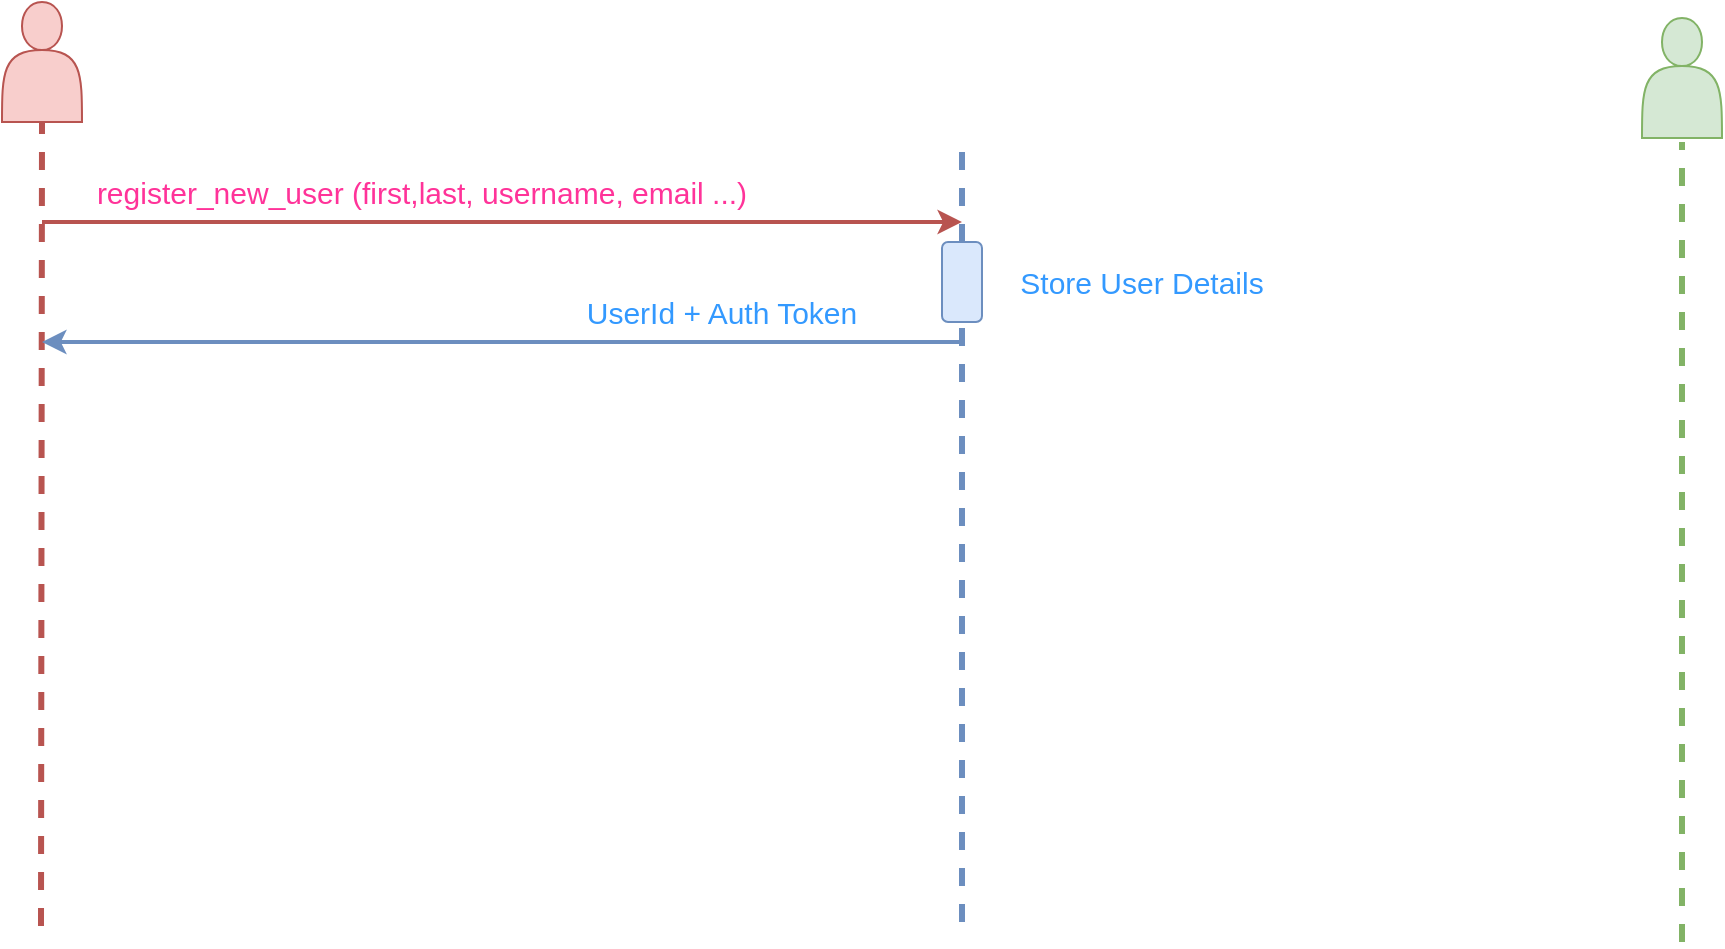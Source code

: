 <mxfile version="21.1.7" type="github">
  <diagram name="Page-1" id="2YBvvXClWsGukQMizWep">
    <mxGraphModel dx="2229" dy="771" grid="1" gridSize="10" guides="1" tooltips="1" connect="1" arrows="1" fold="1" page="1" pageScale="1" pageWidth="850" pageHeight="1100" math="0" shadow="0">
      <root>
        <mxCell id="0" />
        <mxCell id="1" parent="0" />
        <mxCell id="LCfFhCDuTouoKT35dzvF-7" value="" style="shape=image;html=1;verticalAlign=top;verticalLabelPosition=bottom;labelBackgroundColor=#ffffff;imageAspect=0;aspect=fixed;image=https://cdn4.iconfinder.com/data/icons/essentials-71/24/006_-_Image-128.png;" vertex="1" parent="1">
          <mxGeometry x="410" y="50" width="68" height="68" as="geometry" />
        </mxCell>
        <mxCell id="LCfFhCDuTouoKT35dzvF-9" value="" style="endArrow=none;dashed=1;html=1;rounded=0;entryX=0.5;entryY=1;entryDx=0;entryDy=0;strokeWidth=3;fillColor=#f8cecc;strokeColor=#b85450;" edge="1" parent="1" target="LCfFhCDuTouoKT35dzvF-10">
          <mxGeometry width="50" height="50" relative="1" as="geometry">
            <mxPoint x="-20.5" y="512" as="sourcePoint" />
            <mxPoint x="-20.5" y="132" as="targetPoint" />
          </mxGeometry>
        </mxCell>
        <mxCell id="LCfFhCDuTouoKT35dzvF-10" value="" style="shape=actor;whiteSpace=wrap;html=1;fillColor=#f8cecc;strokeColor=#b85450;" vertex="1" parent="1">
          <mxGeometry x="-40" y="50" width="40" height="60" as="geometry" />
        </mxCell>
        <mxCell id="LCfFhCDuTouoKT35dzvF-11" value="" style="shape=actor;whiteSpace=wrap;html=1;fillColor=#d5e8d4;strokeColor=#82b366;" vertex="1" parent="1">
          <mxGeometry x="780" y="58" width="40" height="60" as="geometry" />
        </mxCell>
        <mxCell id="LCfFhCDuTouoKT35dzvF-12" value="" style="endArrow=none;dashed=1;html=1;rounded=0;strokeWidth=3;fillColor=#dae8fc;strokeColor=#6c8ebf;" edge="1" parent="1" source="LCfFhCDuTouoKT35dzvF-17">
          <mxGeometry width="50" height="50" relative="1" as="geometry">
            <mxPoint x="440" y="510" as="sourcePoint" />
            <mxPoint x="440" y="120" as="targetPoint" />
          </mxGeometry>
        </mxCell>
        <mxCell id="LCfFhCDuTouoKT35dzvF-13" value="" style="endArrow=none;dashed=1;html=1;rounded=0;strokeWidth=3;fillColor=#d5e8d4;strokeColor=#82b366;" edge="1" parent="1">
          <mxGeometry width="50" height="50" relative="1" as="geometry">
            <mxPoint x="800" y="520" as="sourcePoint" />
            <mxPoint x="800" y="120" as="targetPoint" />
          </mxGeometry>
        </mxCell>
        <mxCell id="LCfFhCDuTouoKT35dzvF-14" value="" style="endArrow=classic;html=1;rounded=0;strokeWidth=2;fillColor=#f8cecc;strokeColor=#b85450;" edge="1" parent="1">
          <mxGeometry width="50" height="50" relative="1" as="geometry">
            <mxPoint x="-20" y="160" as="sourcePoint" />
            <mxPoint x="440" y="160" as="targetPoint" />
          </mxGeometry>
        </mxCell>
        <mxCell id="LCfFhCDuTouoKT35dzvF-15" value="register_new_user (first,last, username, email ...)" style="text;html=1;align=center;verticalAlign=middle;whiteSpace=wrap;rounded=0;strokeWidth=2;fontColor=#FF3399;fontSize=15;" vertex="1" parent="1">
          <mxGeometry y="130" width="340" height="30" as="geometry" />
        </mxCell>
        <mxCell id="LCfFhCDuTouoKT35dzvF-18" value="" style="endArrow=none;dashed=1;html=1;rounded=0;strokeWidth=3;fillColor=#dae8fc;strokeColor=#6c8ebf;" edge="1" parent="1" target="LCfFhCDuTouoKT35dzvF-17">
          <mxGeometry width="50" height="50" relative="1" as="geometry">
            <mxPoint x="440" y="510" as="sourcePoint" />
            <mxPoint x="440" y="120" as="targetPoint" />
          </mxGeometry>
        </mxCell>
        <mxCell id="LCfFhCDuTouoKT35dzvF-17" value="" style="rounded=1;whiteSpace=wrap;html=1;rotation=90;fillColor=#dae8fc;strokeColor=#6c8ebf;" vertex="1" parent="1">
          <mxGeometry x="420" y="180" width="40" height="20" as="geometry" />
        </mxCell>
        <mxCell id="LCfFhCDuTouoKT35dzvF-19" value="" style="endArrow=classic;html=1;rounded=0;strokeWidth=2;fillColor=#dae8fc;strokeColor=#6c8ebf;" edge="1" parent="1">
          <mxGeometry width="50" height="50" relative="1" as="geometry">
            <mxPoint x="440" y="220" as="sourcePoint" />
            <mxPoint x="-20" y="220" as="targetPoint" />
          </mxGeometry>
        </mxCell>
        <mxCell id="LCfFhCDuTouoKT35dzvF-20" value="UserId + Auth Token" style="text;html=1;strokeColor=none;fillColor=none;align=center;verticalAlign=middle;whiteSpace=wrap;rounded=0;fontSize=15;fontColor=#3399FF;" vertex="1" parent="1">
          <mxGeometry x="240" y="190" width="160" height="30" as="geometry" />
        </mxCell>
        <mxCell id="LCfFhCDuTouoKT35dzvF-21" value="Store User Details" style="text;html=1;strokeColor=none;fillColor=none;align=center;verticalAlign=middle;whiteSpace=wrap;rounded=0;fontSize=15;fontColor=#3399FF;" vertex="1" parent="1">
          <mxGeometry x="460" y="175" width="140" height="30" as="geometry" />
        </mxCell>
      </root>
    </mxGraphModel>
  </diagram>
</mxfile>
